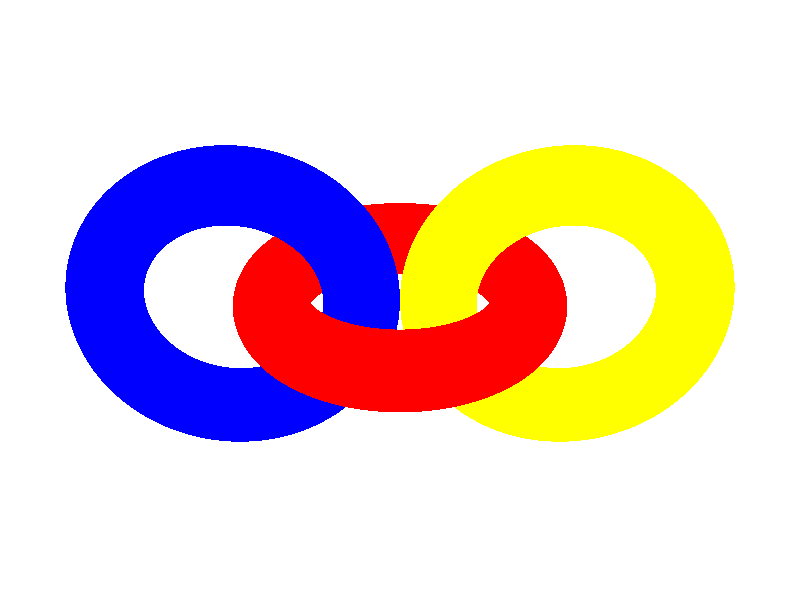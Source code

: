 #include "colors.inc"
#include "shapes.inc"

camera{
  location <0,6,-10>
  look_at <0,0,0>
  angle 30
}

light_source{<-10,0,-10> color White}                 
light_source{<10,10,-10> color White}

object{            
  torus{
    1,
    0.3
  }
  pigment{color Red}
}
object{   
  torus{
    1,
    0.3
  } 
  translate<-1.3,0,0>
  rotate 90*x
  pigment{color Blue}
}
object{  
  torus{
    1,
    0.3
  }
  translate<1.3,0,0>
  rotate 90*x 
  pigment{color Yellow}
} 

background{color White}